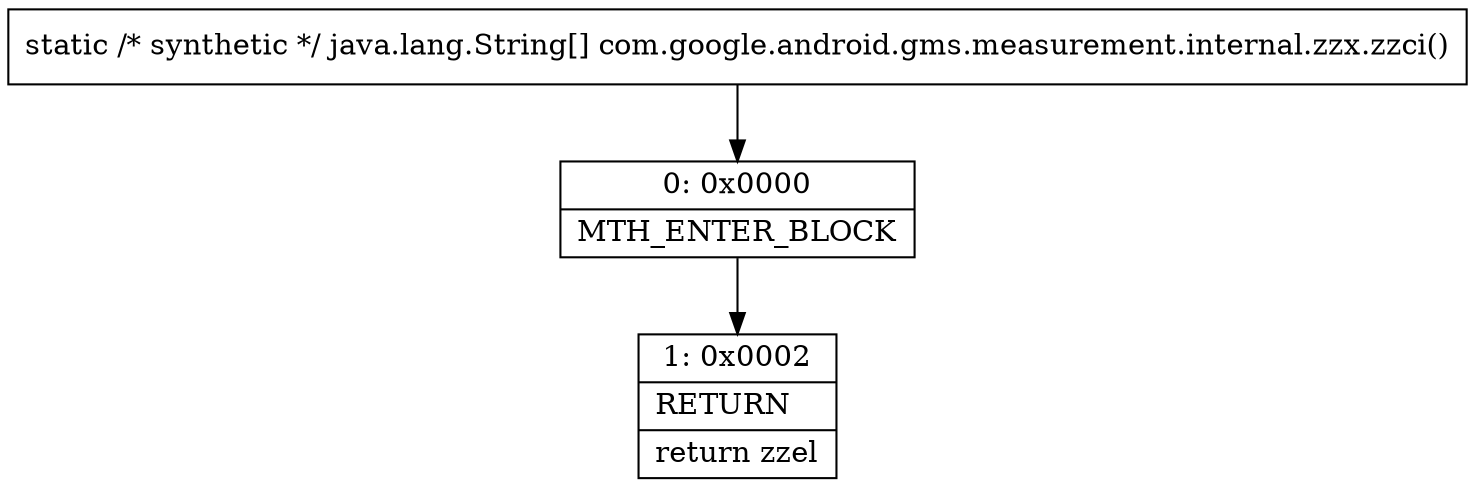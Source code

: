 digraph "CFG forcom.google.android.gms.measurement.internal.zzx.zzci()[Ljava\/lang\/String;" {
Node_0 [shape=record,label="{0\:\ 0x0000|MTH_ENTER_BLOCK\l}"];
Node_1 [shape=record,label="{1\:\ 0x0002|RETURN\l|return zzel\l}"];
MethodNode[shape=record,label="{static \/* synthetic *\/ java.lang.String[] com.google.android.gms.measurement.internal.zzx.zzci() }"];
MethodNode -> Node_0;
Node_0 -> Node_1;
}

